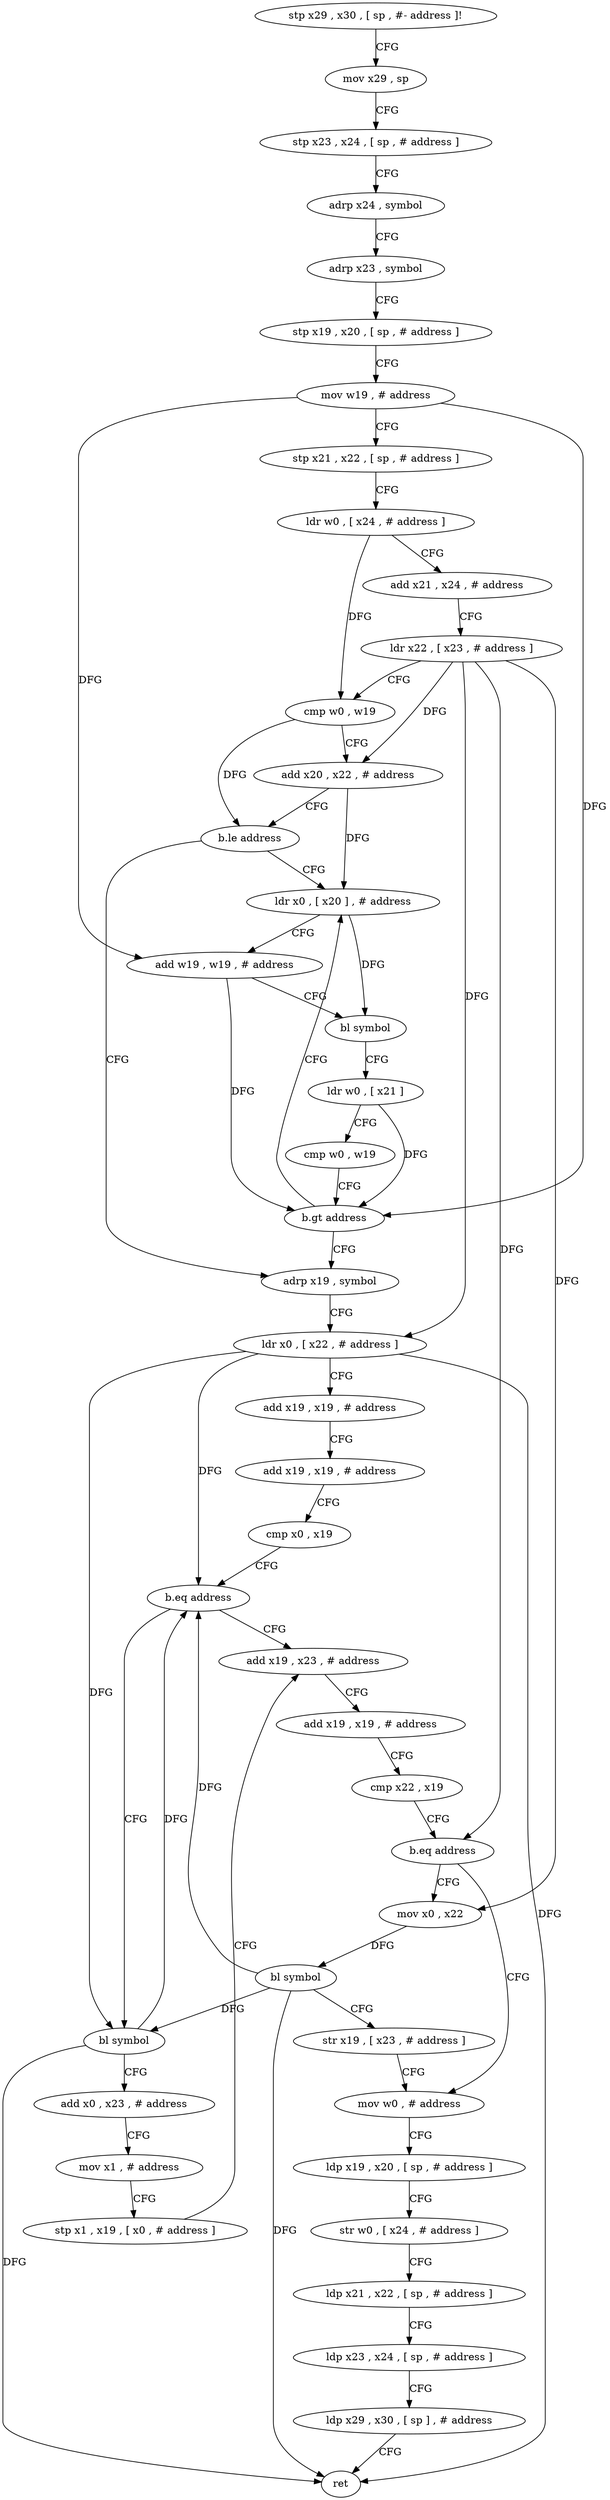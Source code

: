 digraph "func" {
"4229160" [label = "stp x29 , x30 , [ sp , #- address ]!" ]
"4229164" [label = "mov x29 , sp" ]
"4229168" [label = "stp x23 , x24 , [ sp , # address ]" ]
"4229172" [label = "adrp x24 , symbol" ]
"4229176" [label = "adrp x23 , symbol" ]
"4229180" [label = "stp x19 , x20 , [ sp , # address ]" ]
"4229184" [label = "mov w19 , # address" ]
"4229188" [label = "stp x21 , x22 , [ sp , # address ]" ]
"4229192" [label = "ldr w0 , [ x24 , # address ]" ]
"4229196" [label = "add x21 , x24 , # address" ]
"4229200" [label = "ldr x22 , [ x23 , # address ]" ]
"4229204" [label = "cmp w0 , w19" ]
"4229208" [label = "add x20 , x22 , # address" ]
"4229212" [label = "b.le address" ]
"4229240" [label = "adrp x19 , symbol" ]
"4229216" [label = "ldr x0 , [ x20 ] , # address" ]
"4229244" [label = "ldr x0 , [ x22 , # address ]" ]
"4229248" [label = "add x19 , x19 , # address" ]
"4229252" [label = "add x19 , x19 , # address" ]
"4229256" [label = "cmp x0 , x19" ]
"4229260" [label = "b.eq address" ]
"4229280" [label = "add x19 , x23 , # address" ]
"4229264" [label = "bl symbol" ]
"4229220" [label = "add w19 , w19 , # address" ]
"4229224" [label = "bl symbol" ]
"4229228" [label = "ldr w0 , [ x21 ]" ]
"4229232" [label = "cmp w0 , w19" ]
"4229236" [label = "b.gt address" ]
"4229284" [label = "add x19 , x19 , # address" ]
"4229288" [label = "cmp x22 , x19" ]
"4229292" [label = "b.eq address" ]
"4229308" [label = "mov w0 , # address" ]
"4229296" [label = "mov x0 , x22" ]
"4229268" [label = "add x0 , x23 , # address" ]
"4229272" [label = "mov x1 , # address" ]
"4229276" [label = "stp x1 , x19 , [ x0 , # address ]" ]
"4229312" [label = "ldp x19 , x20 , [ sp , # address ]" ]
"4229316" [label = "str w0 , [ x24 , # address ]" ]
"4229320" [label = "ldp x21 , x22 , [ sp , # address ]" ]
"4229324" [label = "ldp x23 , x24 , [ sp , # address ]" ]
"4229328" [label = "ldp x29 , x30 , [ sp ] , # address" ]
"4229332" [label = "ret" ]
"4229300" [label = "bl symbol" ]
"4229304" [label = "str x19 , [ x23 , # address ]" ]
"4229160" -> "4229164" [ label = "CFG" ]
"4229164" -> "4229168" [ label = "CFG" ]
"4229168" -> "4229172" [ label = "CFG" ]
"4229172" -> "4229176" [ label = "CFG" ]
"4229176" -> "4229180" [ label = "CFG" ]
"4229180" -> "4229184" [ label = "CFG" ]
"4229184" -> "4229188" [ label = "CFG" ]
"4229184" -> "4229220" [ label = "DFG" ]
"4229184" -> "4229236" [ label = "DFG" ]
"4229188" -> "4229192" [ label = "CFG" ]
"4229192" -> "4229196" [ label = "CFG" ]
"4229192" -> "4229204" [ label = "DFG" ]
"4229196" -> "4229200" [ label = "CFG" ]
"4229200" -> "4229204" [ label = "CFG" ]
"4229200" -> "4229208" [ label = "DFG" ]
"4229200" -> "4229244" [ label = "DFG" ]
"4229200" -> "4229292" [ label = "DFG" ]
"4229200" -> "4229296" [ label = "DFG" ]
"4229204" -> "4229208" [ label = "CFG" ]
"4229204" -> "4229212" [ label = "DFG" ]
"4229208" -> "4229212" [ label = "CFG" ]
"4229208" -> "4229216" [ label = "DFG" ]
"4229212" -> "4229240" [ label = "CFG" ]
"4229212" -> "4229216" [ label = "CFG" ]
"4229240" -> "4229244" [ label = "CFG" ]
"4229216" -> "4229220" [ label = "CFG" ]
"4229216" -> "4229224" [ label = "DFG" ]
"4229244" -> "4229248" [ label = "CFG" ]
"4229244" -> "4229260" [ label = "DFG" ]
"4229244" -> "4229264" [ label = "DFG" ]
"4229244" -> "4229332" [ label = "DFG" ]
"4229248" -> "4229252" [ label = "CFG" ]
"4229252" -> "4229256" [ label = "CFG" ]
"4229256" -> "4229260" [ label = "CFG" ]
"4229260" -> "4229280" [ label = "CFG" ]
"4229260" -> "4229264" [ label = "CFG" ]
"4229280" -> "4229284" [ label = "CFG" ]
"4229264" -> "4229268" [ label = "CFG" ]
"4229264" -> "4229260" [ label = "DFG" ]
"4229264" -> "4229332" [ label = "DFG" ]
"4229220" -> "4229224" [ label = "CFG" ]
"4229220" -> "4229236" [ label = "DFG" ]
"4229224" -> "4229228" [ label = "CFG" ]
"4229228" -> "4229232" [ label = "CFG" ]
"4229228" -> "4229236" [ label = "DFG" ]
"4229232" -> "4229236" [ label = "CFG" ]
"4229236" -> "4229216" [ label = "CFG" ]
"4229236" -> "4229240" [ label = "CFG" ]
"4229284" -> "4229288" [ label = "CFG" ]
"4229288" -> "4229292" [ label = "CFG" ]
"4229292" -> "4229308" [ label = "CFG" ]
"4229292" -> "4229296" [ label = "CFG" ]
"4229308" -> "4229312" [ label = "CFG" ]
"4229296" -> "4229300" [ label = "DFG" ]
"4229268" -> "4229272" [ label = "CFG" ]
"4229272" -> "4229276" [ label = "CFG" ]
"4229276" -> "4229280" [ label = "CFG" ]
"4229312" -> "4229316" [ label = "CFG" ]
"4229316" -> "4229320" [ label = "CFG" ]
"4229320" -> "4229324" [ label = "CFG" ]
"4229324" -> "4229328" [ label = "CFG" ]
"4229328" -> "4229332" [ label = "CFG" ]
"4229300" -> "4229304" [ label = "CFG" ]
"4229300" -> "4229260" [ label = "DFG" ]
"4229300" -> "4229264" [ label = "DFG" ]
"4229300" -> "4229332" [ label = "DFG" ]
"4229304" -> "4229308" [ label = "CFG" ]
}
